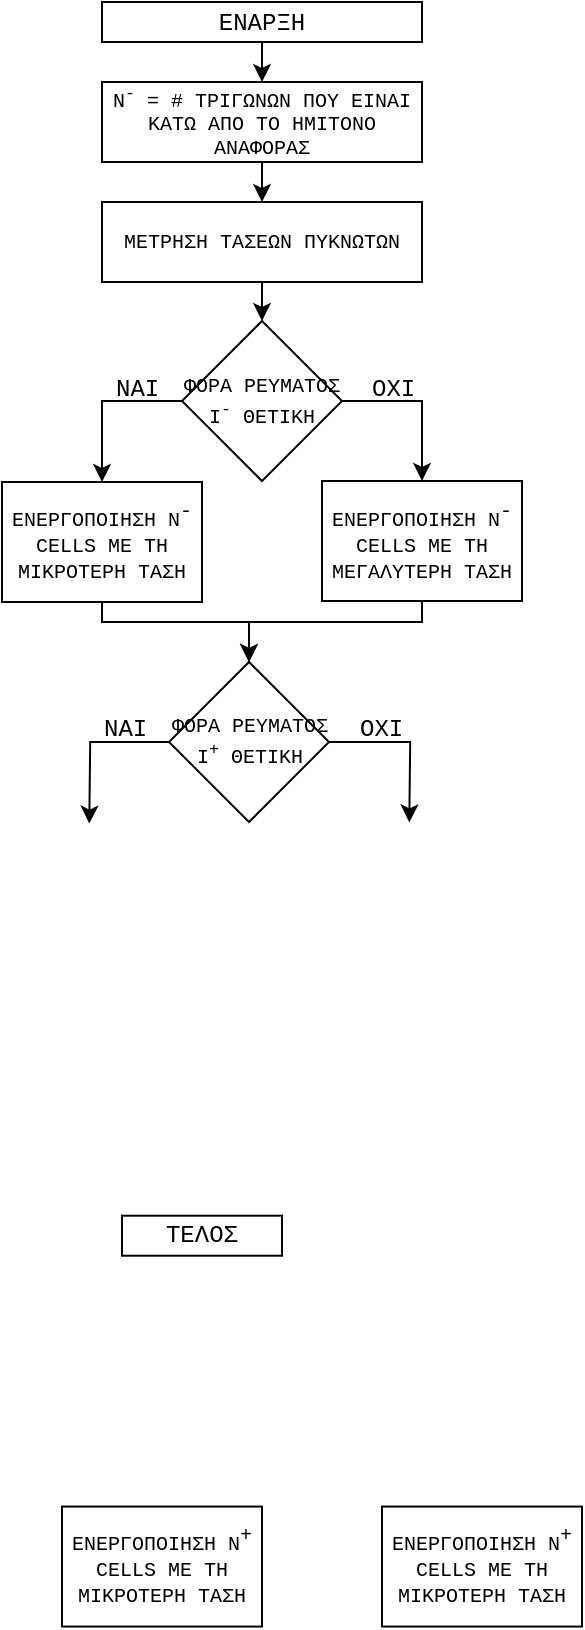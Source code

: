 <mxfile version="10.8.4" type="github"><diagram id="LQPoBo8wl73YtZSWmFpY" name="Page-1"><mxGraphModel dx="324" dy="182" grid="1" gridSize="10" guides="1" tooltips="1" connect="1" arrows="1" fold="1" page="1" pageScale="1" pageWidth="827" pageHeight="1169" math="0" shadow="0"><root><mxCell id="0"/><mxCell id="1" parent="0"/><mxCell id="5oEaPKlQR64pDpGXWtPR-6" style="edgeStyle=orthogonalEdgeStyle;rounded=0;orthogonalLoop=1;jettySize=auto;html=1;exitX=0.5;exitY=1;exitDx=0;exitDy=0;entryX=0.5;entryY=0;entryDx=0;entryDy=0;fontFamily=Courier New;fontSize=7;" edge="1" parent="1" source="5oEaPKlQR64pDpGXWtPR-1" target="5oEaPKlQR64pDpGXWtPR-3"><mxGeometry relative="1" as="geometry"/></mxCell><mxCell id="5oEaPKlQR64pDpGXWtPR-1" value="&lt;font face=&quot;Courier New&quot;&gt;ΕΝΑΡΞΗ&lt;/font&gt;" style="rounded=0;whiteSpace=wrap;html=1;verticalAlign=middle;" vertex="1" parent="1"><mxGeometry x="280" y="100" width="160" height="20" as="geometry"/></mxCell><mxCell id="5oEaPKlQR64pDpGXWtPR-16" style="edgeStyle=orthogonalEdgeStyle;rounded=0;orthogonalLoop=1;jettySize=auto;html=1;exitX=0.5;exitY=1;exitDx=0;exitDy=0;entryX=0.5;entryY=0;entryDx=0;entryDy=0;fontFamily=Courier New;fontSize=10;" edge="1" parent="1" source="5oEaPKlQR64pDpGXWtPR-3" target="5oEaPKlQR64pDpGXWtPR-15"><mxGeometry relative="1" as="geometry"/></mxCell><mxCell id="5oEaPKlQR64pDpGXWtPR-3" value="Ν&lt;sup&gt;-&lt;/sup&gt; = # ΤΡΙΓΩΝΩΝ ΠΟΥ ΕΙΝΑΙ ΚΑΤΩ ΑΠΟ ΤΟ ΗΜΙΤΟΝΟ ΑΝΑΦΟΡΑΣ" style="rounded=0;whiteSpace=wrap;html=1;fontFamily=Courier New;fontSize=10;verticalAlign=middle;" vertex="1" parent="1"><mxGeometry x="280" y="140" width="160" height="40" as="geometry"/></mxCell><mxCell id="5oEaPKlQR64pDpGXWtPR-11" style="edgeStyle=orthogonalEdgeStyle;rounded=0;orthogonalLoop=1;jettySize=auto;html=1;exitX=0;exitY=0.5;exitDx=0;exitDy=0;entryX=0.5;entryY=0;entryDx=0;entryDy=0;fontFamily=Courier New;fontSize=8;" edge="1" parent="1" source="5oEaPKlQR64pDpGXWtPR-7" target="5oEaPKlQR64pDpGXWtPR-9"><mxGeometry relative="1" as="geometry"/></mxCell><mxCell id="5oEaPKlQR64pDpGXWtPR-14" style="edgeStyle=orthogonalEdgeStyle;rounded=0;orthogonalLoop=1;jettySize=auto;html=1;exitX=1;exitY=0.5;exitDx=0;exitDy=0;entryX=0.5;entryY=0;entryDx=0;entryDy=0;fontFamily=Courier New;fontSize=12;" edge="1" parent="1" source="5oEaPKlQR64pDpGXWtPR-7" target="5oEaPKlQR64pDpGXWtPR-10"><mxGeometry relative="1" as="geometry"/></mxCell><mxCell id="5oEaPKlQR64pDpGXWtPR-7" value="ΦΟΡΑ ΡΕΥΜΑΤΟΣ Ι&lt;sup&gt;-&lt;/sup&gt; ΘΕΤΙΚΗ" style="rhombus;whiteSpace=wrap;html=1;fontFamily=Courier New;fontSize=10;" vertex="1" parent="1"><mxGeometry x="320" y="259.5" width="80" height="80" as="geometry"/></mxCell><mxCell id="5oEaPKlQR64pDpGXWtPR-30" style="edgeStyle=orthogonalEdgeStyle;rounded=0;orthogonalLoop=1;jettySize=auto;html=1;exitX=0.5;exitY=1;exitDx=0;exitDy=0;entryX=0.5;entryY=0;entryDx=0;entryDy=0;fontFamily=Courier New;fontSize=10;" edge="1" parent="1" source="5oEaPKlQR64pDpGXWtPR-9" target="5oEaPKlQR64pDpGXWtPR-27"><mxGeometry relative="1" as="geometry"><Array as="points"><mxPoint x="280" y="410"/><mxPoint x="353" y="410"/></Array></mxGeometry></mxCell><mxCell id="5oEaPKlQR64pDpGXWtPR-9" value="&lt;font style=&quot;font-size: 10px;&quot; face=&quot;Courier New&quot;&gt;ΕΝΕΡΓΟΠΟΙΗΣΗ N&lt;sup style=&quot;font-size: 10px;&quot;&gt;-&lt;/sup&gt; CELLS ΜΕ ΤΗ ΜΙΚΡΟΤΕΡΗ ΤΑΣΗ&lt;/font&gt;" style="rounded=0;whiteSpace=wrap;html=1;verticalAlign=middle;fontSize=10;" vertex="1" parent="1"><mxGeometry x="230" y="340" width="100" height="60" as="geometry"/></mxCell><mxCell id="5oEaPKlQR64pDpGXWtPR-31" style="edgeStyle=orthogonalEdgeStyle;rounded=0;orthogonalLoop=1;jettySize=auto;html=1;exitX=0.5;exitY=1;exitDx=0;exitDy=0;fontFamily=Courier New;fontSize=10;entryX=0.5;entryY=0;entryDx=0;entryDy=0;" edge="1" parent="1" source="5oEaPKlQR64pDpGXWtPR-10" target="5oEaPKlQR64pDpGXWtPR-27"><mxGeometry relative="1" as="geometry"><Array as="points"><mxPoint x="440" y="410"/><mxPoint x="353" y="410"/></Array></mxGeometry></mxCell><mxCell id="5oEaPKlQR64pDpGXWtPR-10" value="&lt;font style=&quot;font-size: 10px;&quot; face=&quot;Courier New&quot;&gt;ΕΝΕΡΓΟΠΟΙΗΣΗ N&lt;sup style=&quot;font-size: 10px;&quot;&gt;-&lt;/sup&gt; CELLS ΜΕ ΤΗ ΜΕΓΑΛΥΤΕΡΗ ΤΑΣΗ&lt;/font&gt;" style="rounded=0;whiteSpace=wrap;html=1;verticalAlign=middle;fontSize=10;" vertex="1" parent="1"><mxGeometry x="390" y="339.5" width="100" height="60" as="geometry"/></mxCell><mxCell id="5oEaPKlQR64pDpGXWtPR-13" value="ΝΑΙ" style="text;html=1;resizable=0;points=[];autosize=1;align=left;verticalAlign=top;spacingTop=-4;fontSize=12;fontFamily=Courier New;" vertex="1" parent="1"><mxGeometry x="285" y="283.5" width="30" height="10" as="geometry"/></mxCell><mxCell id="5oEaPKlQR64pDpGXWtPR-17" style="edgeStyle=orthogonalEdgeStyle;rounded=0;orthogonalLoop=1;jettySize=auto;html=1;exitX=0.5;exitY=1;exitDx=0;exitDy=0;entryX=0.5;entryY=0;entryDx=0;entryDy=0;fontFamily=Courier New;fontSize=10;" edge="1" parent="1" source="5oEaPKlQR64pDpGXWtPR-15" target="5oEaPKlQR64pDpGXWtPR-7"><mxGeometry relative="1" as="geometry"/></mxCell><mxCell id="5oEaPKlQR64pDpGXWtPR-15" value="ΜΕΤΡΗΣΗ ΤΑΣΕΩΝ ΠΥΚΝΩΤΩΝ" style="rounded=0;whiteSpace=wrap;html=1;fontFamily=Courier New;fontSize=10;verticalAlign=middle;" vertex="1" parent="1"><mxGeometry x="280" y="200" width="160" height="40" as="geometry"/></mxCell><mxCell id="5oEaPKlQR64pDpGXWtPR-18" value="ΟΧΙ" style="text;html=1;resizable=0;points=[];autosize=1;align=left;verticalAlign=top;spacingTop=-4;fontSize=12;fontFamily=Courier New;" vertex="1" parent="1"><mxGeometry x="413" y="283.5" width="40" height="20" as="geometry"/></mxCell><mxCell id="5oEaPKlQR64pDpGXWtPR-19" value="ΤΕΛΟΣ" style="rounded=0;whiteSpace=wrap;html=1;verticalAlign=middle;fontFamily=Courier New;" vertex="1" parent="1"><mxGeometry x="290" y="706.857" width="80" height="20" as="geometry"/></mxCell><mxCell id="5oEaPKlQR64pDpGXWtPR-23" value="&lt;font style=&quot;font-size: 10px&quot; face=&quot;Courier New&quot;&gt;ΕΝΕΡΓΟΠΟΙΗΣΗ N&lt;sup style=&quot;font-size: 10px&quot;&gt;+&lt;/sup&gt; CELLS ΜΕ ΤΗ ΜΙΚΡΟΤΕΡΗ ΤΑΣΗ&lt;/font&gt;" style="rounded=0;whiteSpace=wrap;html=1;verticalAlign=middle;fontSize=10;" vertex="1" parent="1"><mxGeometry x="260" y="852.286" width="100" height="60" as="geometry"/></mxCell><mxCell id="5oEaPKlQR64pDpGXWtPR-24" value="&lt;font style=&quot;font-size: 10px&quot; face=&quot;Courier New&quot;&gt;ΕΝΕΡΓΟΠΟΙΗΣΗ N&lt;sup style=&quot;font-size: 10px&quot;&gt;+&lt;/sup&gt; CELLS ΜΕ ΤΗ ΜΙΚΡΟΤΕΡΗ ΤΑΣΗ&lt;/font&gt;" style="rounded=0;whiteSpace=wrap;html=1;verticalAlign=middle;fontSize=10;" vertex="1" parent="1"><mxGeometry x="420" y="852.286" width="100" height="60" as="geometry"/></mxCell><mxCell id="5oEaPKlQR64pDpGXWtPR-25" style="edgeStyle=orthogonalEdgeStyle;rounded=0;orthogonalLoop=1;jettySize=auto;html=1;exitX=0;exitY=0.5;exitDx=0;exitDy=0;entryX=0.5;entryY=0;entryDx=0;entryDy=0;fontFamily=Courier New;fontSize=8;" edge="1" parent="1" source="5oEaPKlQR64pDpGXWtPR-27"><mxGeometry relative="1" as="geometry"><mxPoint x="273.643" y="510.786" as="targetPoint"/></mxGeometry></mxCell><mxCell id="5oEaPKlQR64pDpGXWtPR-26" style="edgeStyle=orthogonalEdgeStyle;rounded=0;orthogonalLoop=1;jettySize=auto;html=1;exitX=1;exitY=0.5;exitDx=0;exitDy=0;entryX=0.5;entryY=0;entryDx=0;entryDy=0;fontFamily=Courier New;fontSize=12;" edge="1" parent="1" source="5oEaPKlQR64pDpGXWtPR-27"><mxGeometry relative="1" as="geometry"><mxPoint x="433.643" y="510.214" as="targetPoint"/></mxGeometry></mxCell><mxCell id="5oEaPKlQR64pDpGXWtPR-27" value="ΦΟΡΑ ΡΕΥΜΑΤΟΣ Ι&lt;sup&gt;+&lt;/sup&gt; ΘΕΤΙΚΗ" style="rhombus;whiteSpace=wrap;html=1;fontFamily=Courier New;fontSize=10;" vertex="1" parent="1"><mxGeometry x="313.5" y="430" width="80" height="80" as="geometry"/></mxCell><mxCell id="5oEaPKlQR64pDpGXWtPR-28" value="ΝΑΙ" style="text;html=1;resizable=0;points=[];autosize=1;align=left;verticalAlign=top;spacingTop=-4;fontSize=12;fontFamily=Courier New;" vertex="1" parent="1"><mxGeometry x="278.5" y="454" width="30" height="10" as="geometry"/></mxCell><mxCell id="5oEaPKlQR64pDpGXWtPR-29" value="ΟΧΙ" style="text;html=1;resizable=0;points=[];autosize=1;align=left;verticalAlign=top;spacingTop=-4;fontSize=12;fontFamily=Courier New;" vertex="1" parent="1"><mxGeometry x="406.5" y="454" width="40" height="20" as="geometry"/></mxCell></root></mxGraphModel></diagram></mxfile>